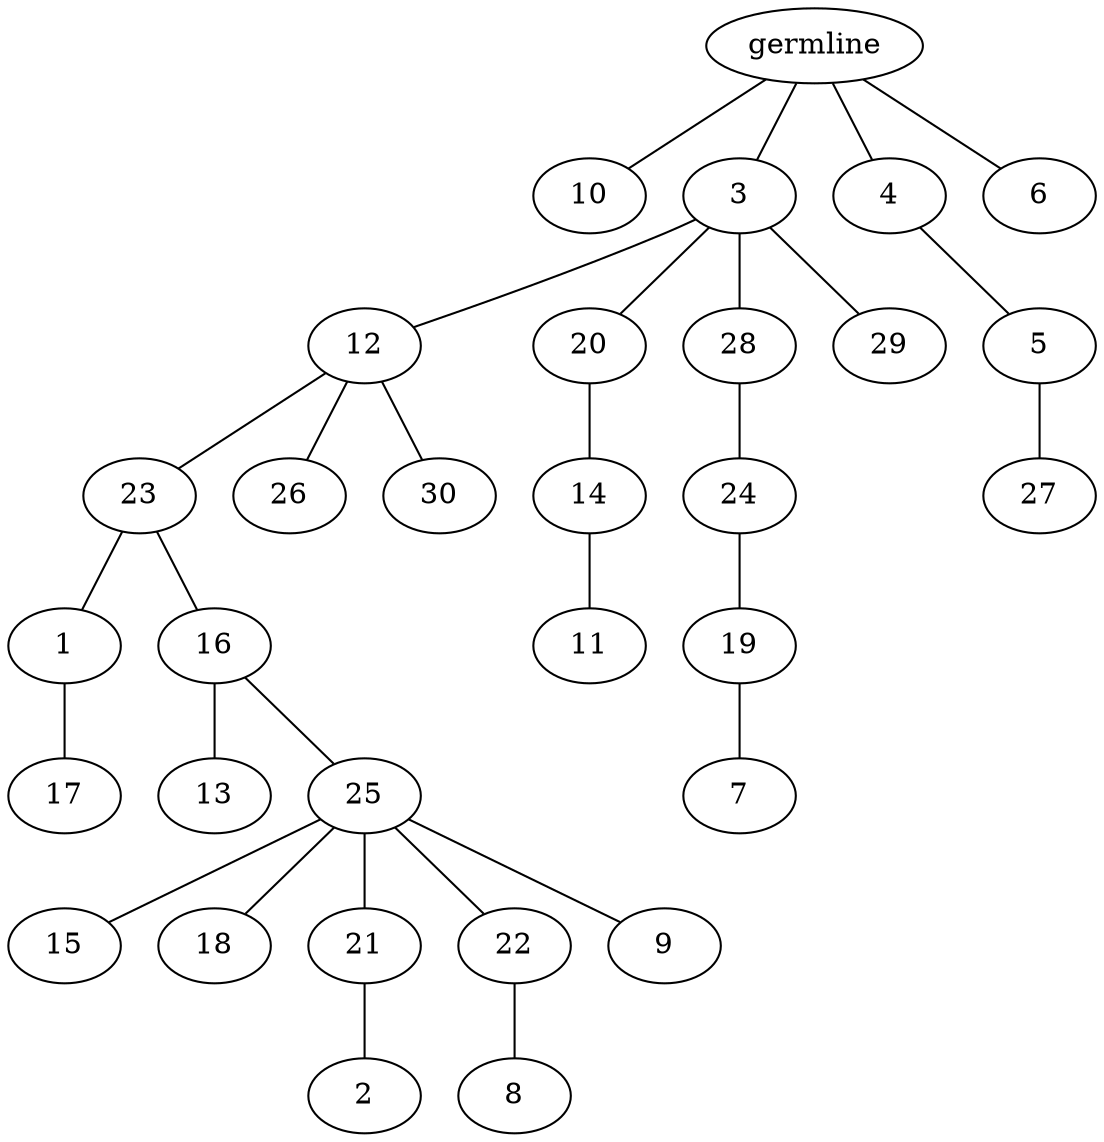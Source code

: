 graph tree {
    "140507961579264" [label="germline"];
    "140507960804784" [label="10"];
    "140507960806848" [label="3"];
    "140507960805792" [label="12"];
    "140507960805264" [label="23"];
    "140507960806176" [label="1"];
    "140507960805312" [label="17"];
    "140507960805408" [label="16"];
    "140507960805024" [label="13"];
    "140507960805696" [label="25"];
    "140507960804880" [label="15"];
    "140507967048336" [label="18"];
    "140507967047904" [label="21"];
    "140507967049632" [label="2"];
    "140507967048096" [label="22"];
    "140507967047472" [label="8"];
    "140507967048672" [label="9"];
    "140507960805648" [label="26"];
    "140507960806512" [label="30"];
    "140507960804640" [label="20"];
    "140507967047280" [label="14"];
    "140507967046944" [label="11"];
    "140507960806464" [label="28"];
    "140507965239104" [label="24"];
    "140507965236800" [label="19"];
    "140507965235408" [label="7"];
    "140507967049104" [label="29"];
    "140507960803776" [label="4"];
    "140507967046176" [label="5"];
    "140507967045984" [label="27"];
    "140507967046368" [label="6"];
    "140507961579264" -- "140507960804784";
    "140507961579264" -- "140507960806848";
    "140507961579264" -- "140507960803776";
    "140507961579264" -- "140507967046368";
    "140507960806848" -- "140507960805792";
    "140507960806848" -- "140507960804640";
    "140507960806848" -- "140507960806464";
    "140507960806848" -- "140507967049104";
    "140507960805792" -- "140507960805264";
    "140507960805792" -- "140507960805648";
    "140507960805792" -- "140507960806512";
    "140507960805264" -- "140507960806176";
    "140507960805264" -- "140507960805408";
    "140507960806176" -- "140507960805312";
    "140507960805408" -- "140507960805024";
    "140507960805408" -- "140507960805696";
    "140507960805696" -- "140507960804880";
    "140507960805696" -- "140507967048336";
    "140507960805696" -- "140507967047904";
    "140507960805696" -- "140507967048096";
    "140507960805696" -- "140507967048672";
    "140507967047904" -- "140507967049632";
    "140507967048096" -- "140507967047472";
    "140507960804640" -- "140507967047280";
    "140507967047280" -- "140507967046944";
    "140507960806464" -- "140507965239104";
    "140507965239104" -- "140507965236800";
    "140507965236800" -- "140507965235408";
    "140507960803776" -- "140507967046176";
    "140507967046176" -- "140507967045984";
}
